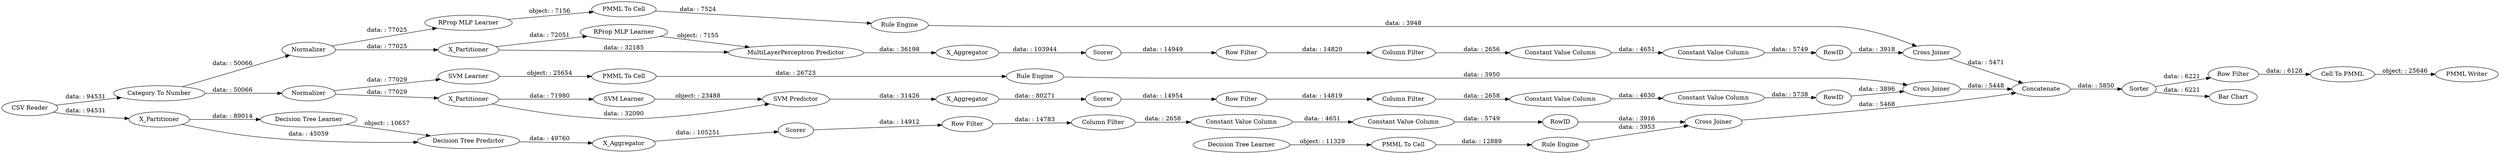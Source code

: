digraph {
	"-939780985845612066_294" [label="Column Filter"]
	"6231615177549551912_28" [label="PMML To Cell"]
	"1784200001387835232_60" [label=Concatenate]
	"1375342794439775897_9" [label="Row Filter"]
	"5725966170760731794_31" [label="Decision Tree Learner"]
	"5725966170760731794_2" [label=X_Partitioner]
	"1375342794439775897_292" [label="Constant Value Column"]
	"-7058214907471343371_38" [label="Cross Joiner"]
	"3853248232981202312_34" [label="PMML To Cell"]
	"6677302286265514481_294" [label="Column Filter"]
	"-939780985845612066_293" [label=RowID]
	"5725966170760731794_32" [label="Decision Tree Predictor"]
	"-939780985845612066_9" [label="Row Filter"]
	"-7058214907471343371_39" [label=Normalizer]
	"-7058214907471343371_31" [label="RProp MLP Learner"]
	"-4516512577709441211_32" [label="SVM Predictor"]
	"1784200001387835232_61" [label="PMML Writer"]
	"6231615177549551912_33" [label="Decision Tree Learner"]
	"1784200001387835232_53" [label="Row Filter"]
	"1784200001387835232_59" [label="Bar Chart"]
	"-7058214907471343371_2" [label=X_Partitioner]
	"1784200001387835232_62" [label="CSV Reader"]
	"-7058214907471343371_40" [label=Scorer]
	"-7058214907471343371_32" [label="MultiLayerPerceptron Predictor"]
	"6677302286265514481_9" [label="Row Filter"]
	"-4460001916377761624_35" [label="RProp MLP Learner"]
	"6677302286265514481_292" [label="Constant Value Column"]
	"1784200001387835232_52" [label=Sorter]
	"3853248232981202312_35" [label="Rule Engine"]
	"6231615177549551912_34" [label="Rule Engine"]
	"5725966170760731794_7" [label=X_Aggregator]
	"3853248232981202312_33" [label="SVM Learner"]
	"-4516512577709441211_41" [label=Scorer]
	"1375342794439775897_294" [label="Column Filter"]
	"-939780985845612066_290" [label="Constant Value Column"]
	"5725966170760731794_39" [label=Scorer]
	"-4460001916377761624_34" [label="Rule Engine"]
	"6677302286265514481_293" [label=RowID]
	"1375342794439775897_293" [label=RowID]
	"1784200001387835232_58" [label="Category To Number"]
	"-4516512577709441211_40" [label=Normalizer]
	"-4516512577709441211_39" [label="Cross Joiner"]
	"-4460001916377761624_22" [label="PMML To Cell"]
	"6677302286265514481_290" [label="Constant Value Column"]
	"5725966170760731794_38" [label="Cross Joiner"]
	"1375342794439775897_290" [label="Constant Value Column"]
	"-4516512577709441211_31" [label="SVM Learner"]
	"-4516512577709441211_2" [label=X_Partitioner]
	"-4516512577709441211_7" [label=X_Aggregator]
	"-939780985845612066_292" [label="Constant Value Column"]
	"1784200001387835232_54" [label="Cell To PMML"]
	"-7058214907471343371_7" [label=X_Aggregator]
	"1784200001387835232_54" -> "1784200001387835232_61" [label="object: : 25646"]
	"3853248232981202312_35" -> "-4516512577709441211_39" [label="data: : 3950"]
	"1784200001387835232_60" -> "1784200001387835232_52" [label="data: : 5850"]
	"-7058214907471343371_40" -> "1375342794439775897_9" [label="data: : 14949"]
	"-4460001916377761624_22" -> "-4460001916377761624_34" [label="data: : 7524"]
	"3853248232981202312_34" -> "3853248232981202312_35" [label="data: : 26723"]
	"-4516512577709441211_40" -> "-4516512577709441211_2" [label="data: : 77029"]
	"-7058214907471343371_38" -> "1784200001387835232_60" [label="data: : 5471"]
	"1375342794439775897_294" -> "1375342794439775897_290" [label="data: : 2656"]
	"5725966170760731794_38" -> "1784200001387835232_60" [label="data: : 5468"]
	"1784200001387835232_52" -> "1784200001387835232_59" [label="data: : 6221"]
	"-939780985845612066_294" -> "-939780985845612066_290" [label="data: : 2658"]
	"6231615177549551912_33" -> "6231615177549551912_28" [label="object: : 11329"]
	"1784200001387835232_58" -> "-4516512577709441211_40" [label="data: : 50066"]
	"1375342794439775897_292" -> "1375342794439775897_293" [label="data: : 5749"]
	"6677302286265514481_9" -> "6677302286265514481_294" [label="data: : 14819"]
	"5725966170760731794_2" -> "5725966170760731794_31" [label="data: : 89014"]
	"1375342794439775897_290" -> "1375342794439775897_292" [label="data: : 4651"]
	"-7058214907471343371_39" -> "-7058214907471343371_2" [label="data: : 77025"]
	"5725966170760731794_7" -> "5725966170760731794_39" [label="data: : 105251"]
	"-4516512577709441211_7" -> "-4516512577709441211_41" [label="data: : 80271"]
	"-7058214907471343371_2" -> "-7058214907471343371_32" [label="data: : 32185"]
	"5725966170760731794_31" -> "5725966170760731794_32" [label="object: : 10657"]
	"6231615177549551912_34" -> "5725966170760731794_38" [label="data: : 3953"]
	"5725966170760731794_39" -> "-939780985845612066_9" [label="data: : 14912"]
	"-4460001916377761624_35" -> "-4460001916377761624_22" [label="object: : 7156"]
	"3853248232981202312_33" -> "3853248232981202312_34" [label="object: : 25654"]
	"-4516512577709441211_39" -> "1784200001387835232_60" [label="data: : 5448"]
	"1784200001387835232_62" -> "1784200001387835232_58" [label="data: : 94531"]
	"-7058214907471343371_32" -> "-7058214907471343371_7" [label="data: : 36198"]
	"5725966170760731794_2" -> "5725966170760731794_32" [label="data: : 45059"]
	"-939780985845612066_290" -> "-939780985845612066_292" [label="data: : 4651"]
	"-4516512577709441211_41" -> "6677302286265514481_9" [label="data: : 14954"]
	"-939780985845612066_292" -> "-939780985845612066_293" [label="data: : 5749"]
	"-4516512577709441211_31" -> "-4516512577709441211_32" [label="object: : 23488"]
	"-4516512577709441211_40" -> "3853248232981202312_33" [label="data: : 77029"]
	"-939780985845612066_293" -> "5725966170760731794_38" [label="data: : 3916"]
	"1784200001387835232_62" -> "5725966170760731794_2" [label="data: : 94531"]
	"1784200001387835232_52" -> "1784200001387835232_53" [label="data: : 6221"]
	"-939780985845612066_9" -> "-939780985845612066_294" [label="data: : 14783"]
	"-4460001916377761624_34" -> "-7058214907471343371_38" [label="data: : 3948"]
	"6677302286265514481_290" -> "6677302286265514481_292" [label="data: : 4630"]
	"6677302286265514481_293" -> "-4516512577709441211_39" [label="data: : 3896"]
	"6231615177549551912_28" -> "6231615177549551912_34" [label="data: : 12889"]
	"-7058214907471343371_31" -> "-7058214907471343371_32" [label="object: : 7155"]
	"1784200001387835232_53" -> "1784200001387835232_54" [label="data: : 6128"]
	"1375342794439775897_9" -> "1375342794439775897_294" [label="data: : 14820"]
	"6677302286265514481_292" -> "6677302286265514481_293" [label="data: : 5738"]
	"1375342794439775897_293" -> "-7058214907471343371_38" [label="data: : 3918"]
	"5725966170760731794_32" -> "5725966170760731794_7" [label="data: : 49760"]
	"-7058214907471343371_7" -> "-7058214907471343371_40" [label="data: : 103944"]
	"-7058214907471343371_39" -> "-4460001916377761624_35" [label="data: : 77025"]
	"-4516512577709441211_32" -> "-4516512577709441211_7" [label="data: : 31426"]
	"-7058214907471343371_2" -> "-7058214907471343371_31" [label="data: : 72051"]
	"-4516512577709441211_2" -> "-4516512577709441211_32" [label="data: : 32090"]
	"-4516512577709441211_2" -> "-4516512577709441211_31" [label="data: : 71980"]
	"1784200001387835232_58" -> "-7058214907471343371_39" [label="data: : 50066"]
	"6677302286265514481_294" -> "6677302286265514481_290" [label="data: : 2658"]
	rankdir=LR
}
